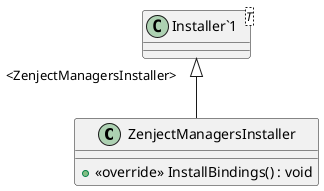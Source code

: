 @startuml
class ZenjectManagersInstaller {
    + <<override>> InstallBindings() : void
}
class "Installer`1"<T> {
}
"Installer`1" "<ZenjectManagersInstaller>" <|-- ZenjectManagersInstaller
@enduml
